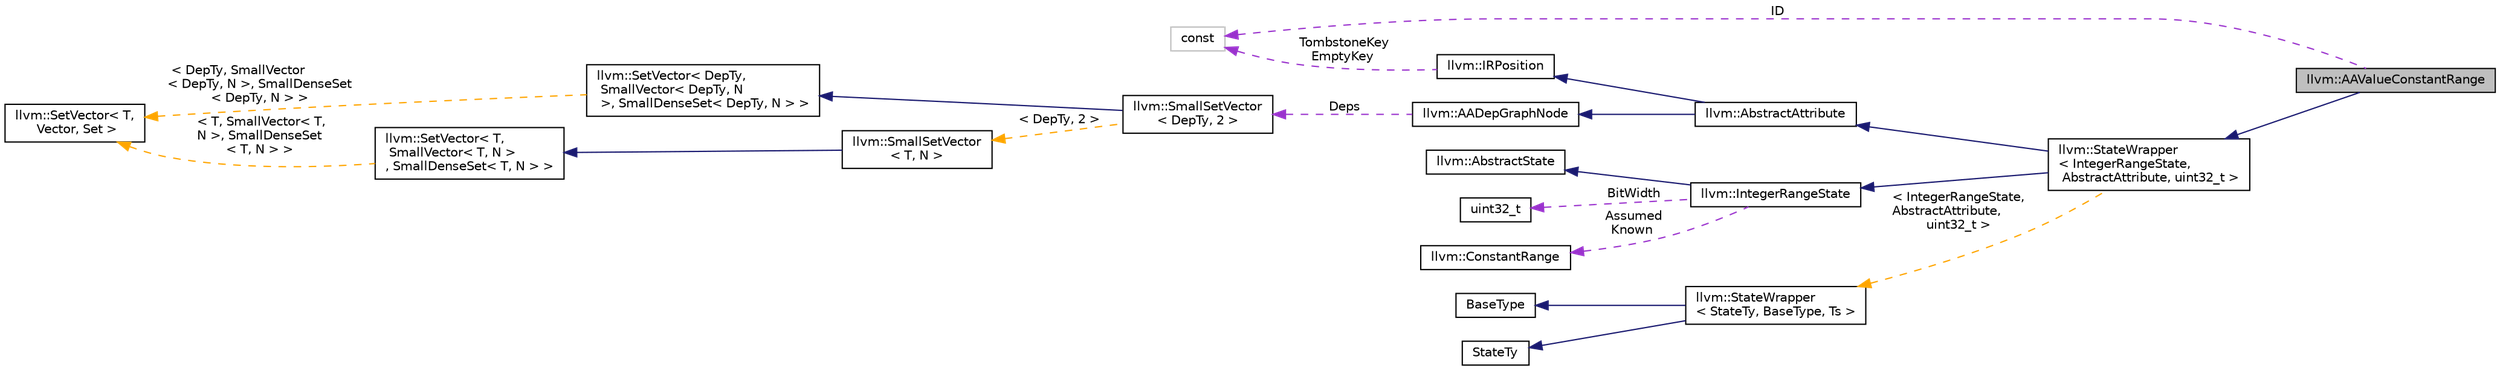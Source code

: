 digraph "llvm::AAValueConstantRange"
{
 // LATEX_PDF_SIZE
  bgcolor="transparent";
  edge [fontname="Helvetica",fontsize="10",labelfontname="Helvetica",labelfontsize="10"];
  node [fontname="Helvetica",fontsize="10",shape=record];
  rankdir="LR";
  Node1 [label="llvm::AAValueConstantRange",height=0.2,width=0.4,color="black", fillcolor="grey75", style="filled", fontcolor="black",tooltip="An abstract interface for range value analysis."];
  Node2 -> Node1 [dir="back",color="midnightblue",fontsize="10",style="solid",fontname="Helvetica"];
  Node2 [label="llvm::StateWrapper\l\< IntegerRangeState,\l AbstractAttribute, uint32_t \>",height=0.2,width=0.4,color="black",URL="$structllvm_1_1StateWrapper.html",tooltip=" "];
  Node3 -> Node2 [dir="back",color="midnightblue",fontsize="10",style="solid",fontname="Helvetica"];
  Node3 [label="llvm::AbstractAttribute",height=0.2,width=0.4,color="black",URL="$structllvm_1_1AbstractAttribute.html",tooltip="Base struct for all \"concrete attribute\" deductions."];
  Node4 -> Node3 [dir="back",color="midnightblue",fontsize="10",style="solid",fontname="Helvetica"];
  Node4 [label="llvm::IRPosition",height=0.2,width=0.4,color="black",URL="$structllvm_1_1IRPosition.html",tooltip="Helper to describe and deal with positions in the LLVM-IR."];
  Node5 -> Node4 [dir="back",color="darkorchid3",fontsize="10",style="dashed",label=" TombstoneKey\nEmptyKey" ,fontname="Helvetica"];
  Node5 [label="const",height=0.2,width=0.4,color="grey75",tooltip=" "];
  Node6 -> Node3 [dir="back",color="midnightblue",fontsize="10",style="solid",fontname="Helvetica"];
  Node6 [label="llvm::AADepGraphNode",height=0.2,width=0.4,color="black",URL="$structllvm_1_1AADepGraphNode.html",tooltip="}"];
  Node7 -> Node6 [dir="back",color="darkorchid3",fontsize="10",style="dashed",label=" Deps" ,fontname="Helvetica"];
  Node7 [label="llvm::SmallSetVector\l\< DepTy, 2 \>",height=0.2,width=0.4,color="black",URL="$classllvm_1_1SmallSetVector.html",tooltip=" "];
  Node8 -> Node7 [dir="back",color="midnightblue",fontsize="10",style="solid",fontname="Helvetica"];
  Node8 [label="llvm::SetVector\< DepTy,\l SmallVector\< DepTy, N\l \>, SmallDenseSet\< DepTy, N \> \>",height=0.2,width=0.4,color="black",URL="$classllvm_1_1SetVector.html",tooltip=" "];
  Node9 -> Node8 [dir="back",color="orange",fontsize="10",style="dashed",label=" \< DepTy, SmallVector\l\< DepTy, N \>, SmallDenseSet\l\< DepTy, N \> \>" ,fontname="Helvetica"];
  Node9 [label="llvm::SetVector\< T,\l Vector, Set \>",height=0.2,width=0.4,color="black",URL="$classllvm_1_1SetVector.html",tooltip="A vector that has set insertion semantics."];
  Node10 -> Node7 [dir="back",color="orange",fontsize="10",style="dashed",label=" \< DepTy, 2 \>" ,fontname="Helvetica"];
  Node10 [label="llvm::SmallSetVector\l\< T, N \>",height=0.2,width=0.4,color="black",URL="$classllvm_1_1SmallSetVector.html",tooltip="A SetVector that performs no allocations if smaller than a certain size."];
  Node11 -> Node10 [dir="back",color="midnightblue",fontsize="10",style="solid",fontname="Helvetica"];
  Node11 [label="llvm::SetVector\< T,\l SmallVector\< T, N \>\l, SmallDenseSet\< T, N \> \>",height=0.2,width=0.4,color="black",URL="$classllvm_1_1SetVector.html",tooltip=" "];
  Node9 -> Node11 [dir="back",color="orange",fontsize="10",style="dashed",label=" \< T, SmallVector\< T,\l N \>, SmallDenseSet\l\< T, N \> \>" ,fontname="Helvetica"];
  Node12 -> Node2 [dir="back",color="midnightblue",fontsize="10",style="solid",fontname="Helvetica"];
  Node12 [label="llvm::IntegerRangeState",height=0.2,width=0.4,color="black",URL="$structllvm_1_1IntegerRangeState.html",tooltip="State for an integer range."];
  Node13 -> Node12 [dir="back",color="midnightblue",fontsize="10",style="solid",fontname="Helvetica"];
  Node13 [label="llvm::AbstractState",height=0.2,width=0.4,color="black",URL="$structllvm_1_1AbstractState.html",tooltip="An interface to query the internal state of an abstract attribute."];
  Node14 -> Node12 [dir="back",color="darkorchid3",fontsize="10",style="dashed",label=" BitWidth" ,fontname="Helvetica"];
  Node14 [label="uint32_t",height=0.2,width=0.4,color="black",URL="$classuint32__t.html",tooltip=" "];
  Node15 -> Node12 [dir="back",color="darkorchid3",fontsize="10",style="dashed",label=" Assumed\nKnown" ,fontname="Helvetica"];
  Node15 [label="llvm::ConstantRange",height=0.2,width=0.4,color="black",URL="$classllvm_1_1ConstantRange.html",tooltip="This class represents a range of values."];
  Node16 -> Node2 [dir="back",color="orange",fontsize="10",style="dashed",label=" \< IntegerRangeState,\l AbstractAttribute,\l uint32_t \>" ,fontname="Helvetica"];
  Node16 [label="llvm::StateWrapper\l\< StateTy, BaseType, Ts \>",height=0.2,width=0.4,color="black",URL="$structllvm_1_1StateWrapper.html",tooltip="Helper to tie a abstract state implementation to an abstract attribute."];
  Node17 -> Node16 [dir="back",color="midnightblue",fontsize="10",style="solid",fontname="Helvetica"];
  Node17 [label="BaseType",height=0.2,width=0.4,color="black",URL="$classBaseType.html",tooltip=" "];
  Node18 -> Node16 [dir="back",color="midnightblue",fontsize="10",style="solid",fontname="Helvetica"];
  Node18 [label="StateTy",height=0.2,width=0.4,color="black",URL="$classStateTy.html",tooltip=" "];
  Node5 -> Node1 [dir="back",color="darkorchid3",fontsize="10",style="dashed",label=" ID" ,fontname="Helvetica"];
}
